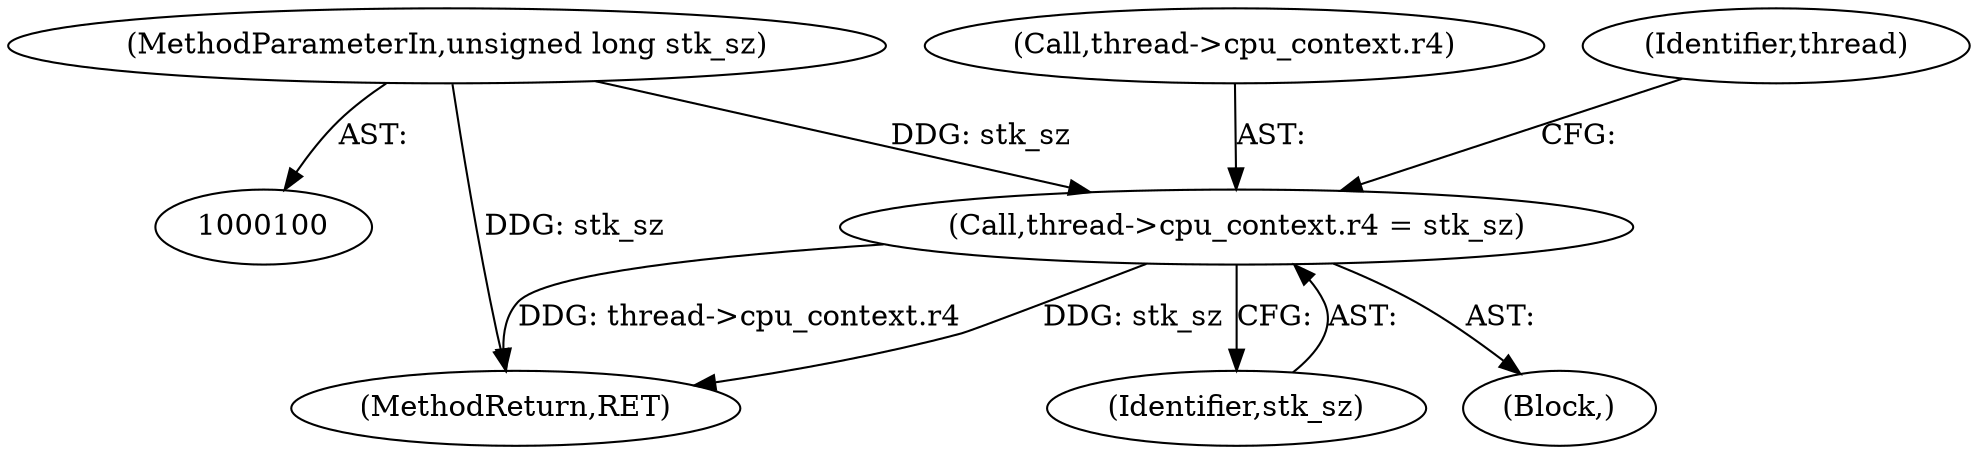 digraph "0_linux_a4780adeefd042482f624f5e0d577bf9cdcbb760@API" {
"1000157" [label="(Call,thread->cpu_context.r4 = stk_sz)"];
"1000103" [label="(MethodParameterIn,unsigned long stk_sz)"];
"1000151" [label="(Block,)"];
"1000221" [label="(MethodReturn,RET)"];
"1000157" [label="(Call,thread->cpu_context.r4 = stk_sz)"];
"1000103" [label="(MethodParameterIn,unsigned long stk_sz)"];
"1000158" [label="(Call,thread->cpu_context.r4)"];
"1000167" [label="(Identifier,thread)"];
"1000163" [label="(Identifier,stk_sz)"];
"1000157" -> "1000151"  [label="AST: "];
"1000157" -> "1000163"  [label="CFG: "];
"1000158" -> "1000157"  [label="AST: "];
"1000163" -> "1000157"  [label="AST: "];
"1000167" -> "1000157"  [label="CFG: "];
"1000157" -> "1000221"  [label="DDG: thread->cpu_context.r4"];
"1000157" -> "1000221"  [label="DDG: stk_sz"];
"1000103" -> "1000157"  [label="DDG: stk_sz"];
"1000103" -> "1000100"  [label="AST: "];
"1000103" -> "1000221"  [label="DDG: stk_sz"];
}
